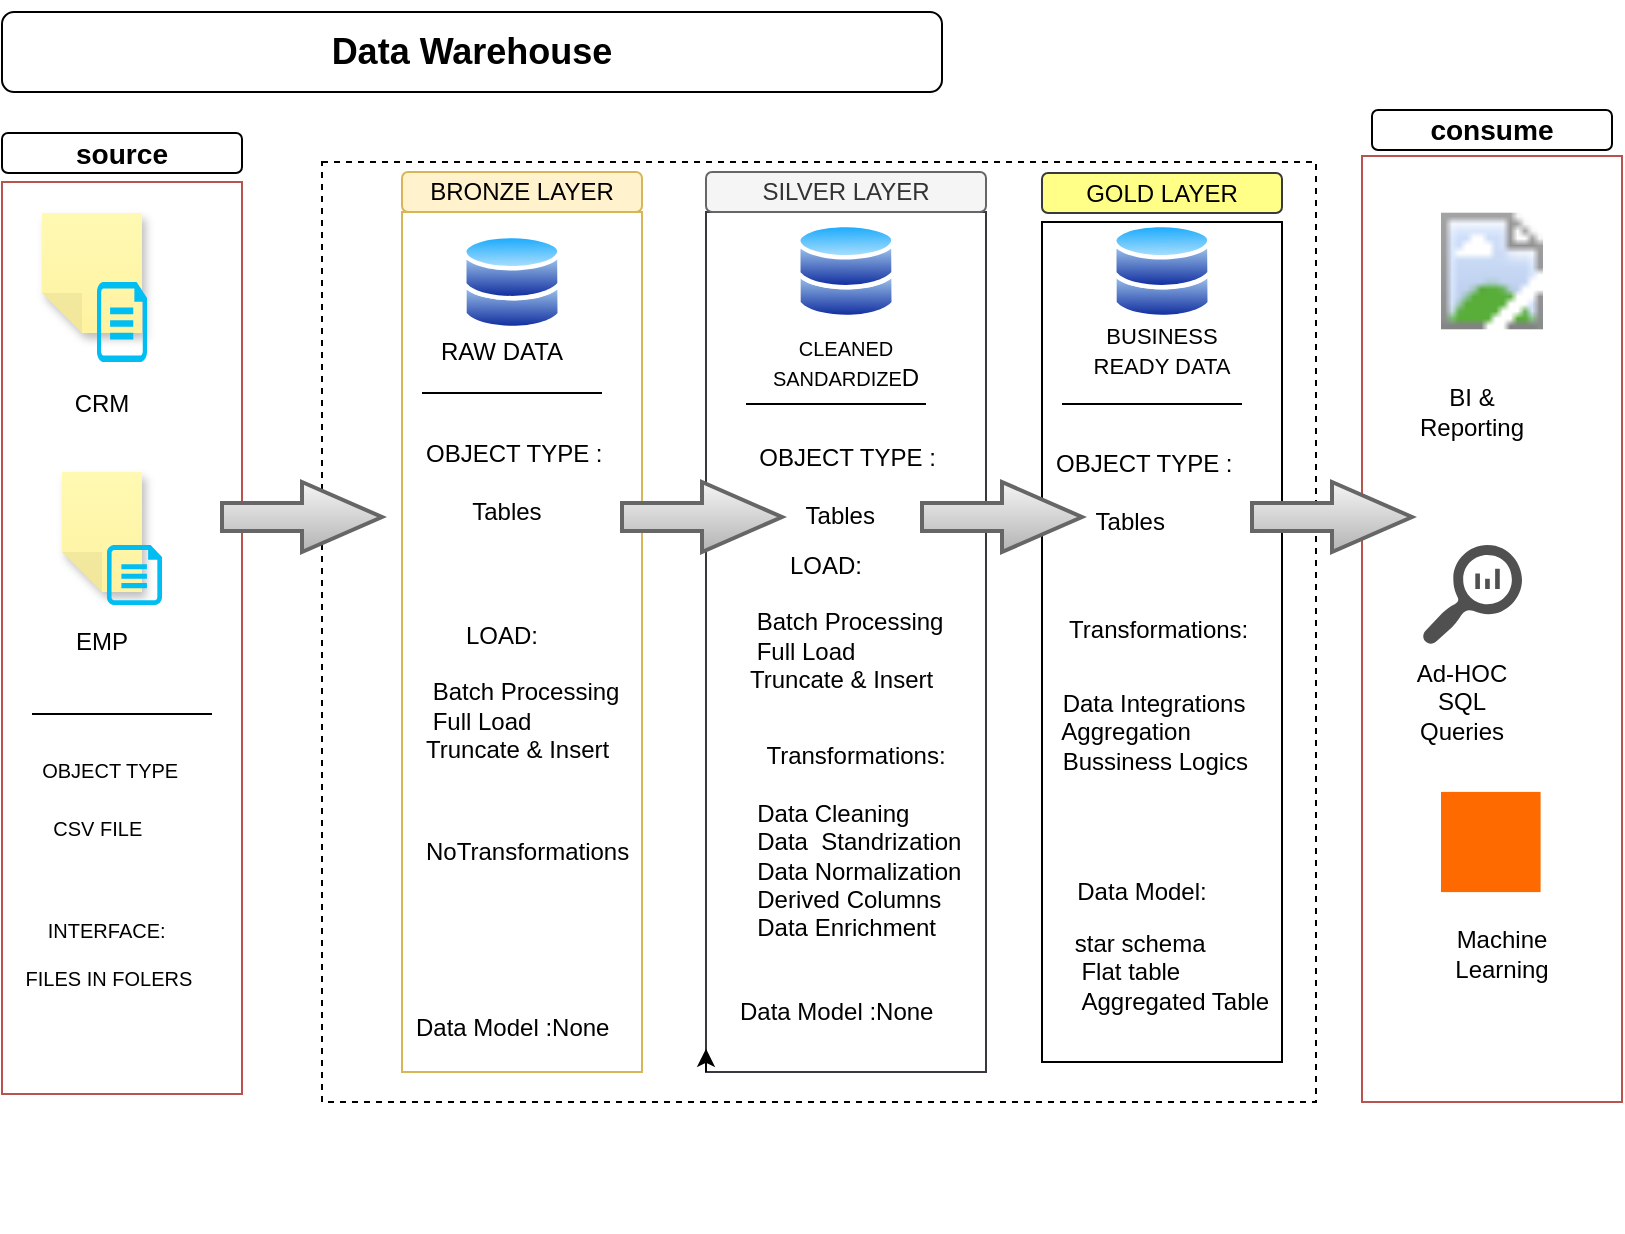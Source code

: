 <mxfile version="28.2.1">
  <diagram name="Page-1" id="6sCmCHpmXYp4_OYuZtNJ">
    <mxGraphModel dx="1163" dy="676" grid="1" gridSize="10" guides="1" tooltips="1" connect="1" arrows="1" fold="1" page="1" pageScale="1" pageWidth="827" pageHeight="1169" background="none" math="0" shadow="0">
      <root>
        <mxCell id="0" />
        <mxCell id="1" parent="0" />
        <mxCell id="tZsugNsybOohghbU5goh-2" value="" style="rounded=0;whiteSpace=wrap;html=1;fillColor=none;dashed=1;labelBackgroundColor=none;" parent="1" vertex="1">
          <mxGeometry x="330" y="100" width="497" height="470" as="geometry" />
        </mxCell>
        <mxCell id="tZsugNsybOohghbU5goh-3" value="" style="rounded=0;whiteSpace=wrap;html=1;fillColor=none;labelBackgroundColor=none;strokeColor=#b85450;" parent="1" vertex="1">
          <mxGeometry x="850" y="97" width="130" height="473" as="geometry" />
        </mxCell>
        <mxCell id="tZsugNsybOohghbU5goh-4" value="&lt;h3&gt;source&lt;/h3&gt;&lt;div&gt;&lt;/div&gt;" style="rounded=1;whiteSpace=wrap;html=1;align=center;labelBackgroundColor=none;" parent="1" vertex="1">
          <mxGeometry x="170" y="85.5" width="120" height="20" as="geometry" />
        </mxCell>
        <mxCell id="tZsugNsybOohghbU5goh-5" value="&lt;h3&gt;consume&lt;/h3&gt;" style="rounded=1;whiteSpace=wrap;html=1;labelBackgroundColor=none;" parent="1" vertex="1">
          <mxGeometry x="855" y="74" width="120" height="20" as="geometry" />
        </mxCell>
        <mxCell id="tZsugNsybOohghbU5goh-6" style="edgeStyle=orthogonalEdgeStyle;rounded=0;orthogonalLoop=1;jettySize=auto;html=1;exitX=0.5;exitY=1;exitDx=0;exitDy=0;labelBackgroundColor=none;fontColor=default;" parent="1" source="tZsugNsybOohghbU5goh-3" target="tZsugNsybOohghbU5goh-3" edge="1">
          <mxGeometry relative="1" as="geometry" />
        </mxCell>
        <mxCell id="tZsugNsybOohghbU5goh-7" value="" style="rounded=0;whiteSpace=wrap;html=1;labelBackgroundColor=none;fillColor=none;strokeColor=#d6b656;align=right;" parent="1" vertex="1">
          <mxGeometry x="370" y="125" width="120" height="430" as="geometry" />
        </mxCell>
        <mxCell id="tZsugNsybOohghbU5goh-8" value="" style="rounded=0;whiteSpace=wrap;html=1;fillColor=none;labelBackgroundColor=none;strokeColor=#36393d;" parent="1" vertex="1">
          <mxGeometry x="522" y="125" width="140" height="430" as="geometry" />
        </mxCell>
        <mxCell id="Xj7_EkZbvWYcYtQPjObU-1" value="&lt;h2&gt;Data Warehouse&lt;/h2&gt;" style="rounded=1;whiteSpace=wrap;html=1;labelBackgroundColor=none;" parent="1" vertex="1">
          <mxGeometry x="170" y="25" width="470" height="40" as="geometry" />
        </mxCell>
        <mxCell id="Xj7_EkZbvWYcYtQPjObU-2" value="BRONZE LAYER" style="rounded=1;whiteSpace=wrap;html=1;labelBackgroundColor=none;fillColor=#fff2cc;strokeColor=#d6b656;" parent="1" vertex="1">
          <mxGeometry x="370" y="105" width="120" height="20" as="geometry" />
        </mxCell>
        <mxCell id="Xj7_EkZbvWYcYtQPjObU-3" value="SILVER LAYER" style="rounded=1;whiteSpace=wrap;html=1;labelBackgroundColor=none;fillColor=#f5f5f5;fontColor=#333333;strokeColor=#666666;" parent="1" vertex="1">
          <mxGeometry x="522" y="105" width="140" height="20" as="geometry" />
        </mxCell>
        <mxCell id="Xj7_EkZbvWYcYtQPjObU-4" value="GOLD LAYER" style="rounded=1;whiteSpace=wrap;html=1;labelBackgroundColor=none;fillColor=#ffff88;strokeColor=#36393d;" parent="1" vertex="1">
          <mxGeometry x="690" y="105.5" width="120" height="20" as="geometry" />
        </mxCell>
        <mxCell id="Xj7_EkZbvWYcYtQPjObU-8" value="" style="shape=note;whiteSpace=wrap;html=1;backgroundOutline=1;fontColor=#000000;darkOpacity=0.05;fillColor=#FFF9B2;strokeColor=none;fillStyle=solid;direction=west;gradientDirection=north;gradientColor=#FFF2A1;shadow=1;size=20;pointerEvents=1;" parent="1" vertex="1">
          <mxGeometry x="200" y="255" width="40" height="60" as="geometry" />
        </mxCell>
        <mxCell id="Xj7_EkZbvWYcYtQPjObU-21" value="EMP" style="text;html=1;align=center;verticalAlign=middle;whiteSpace=wrap;rounded=0;" parent="1" vertex="1">
          <mxGeometry x="190" y="325" width="60" height="30" as="geometry" />
        </mxCell>
        <mxCell id="Xj7_EkZbvWYcYtQPjObU-22" value="" style="verticalLabelPosition=bottom;html=1;verticalAlign=top;align=center;strokeColor=none;fillColor=#00BEF2;shape=mxgraph.azure.cloud_services_configuration_file;pointerEvents=1;" parent="1" vertex="1">
          <mxGeometry x="222.5" y="291.5" width="27.5" height="30" as="geometry" />
        </mxCell>
        <mxCell id="Xj7_EkZbvWYcYtQPjObU-25" value="" style="shape=note;whiteSpace=wrap;html=1;backgroundOutline=1;fontColor=#000000;darkOpacity=0.05;fillColor=#FFF9B2;strokeColor=none;fillStyle=solid;direction=west;gradientDirection=north;gradientColor=#FFF2A1;shadow=1;size=20;pointerEvents=1;" parent="1" vertex="1">
          <mxGeometry x="190" y="125.5" width="50" height="60" as="geometry" />
        </mxCell>
        <mxCell id="Xj7_EkZbvWYcYtQPjObU-29" value="" style="verticalLabelPosition=bottom;html=1;verticalAlign=top;align=center;strokeColor=none;fillColor=#00BEF2;shape=mxgraph.azure.cloud_services_configuration_file;pointerEvents=1;" parent="1" vertex="1">
          <mxGeometry x="217.5" y="160" width="25" height="40" as="geometry" />
        </mxCell>
        <mxCell id="Xj7_EkZbvWYcYtQPjObU-31" value="CRM" style="text;html=1;align=center;verticalAlign=middle;whiteSpace=wrap;rounded=0;" parent="1" vertex="1">
          <mxGeometry x="190" y="206" width="60" height="30" as="geometry" />
        </mxCell>
        <mxCell id="Xj7_EkZbvWYcYtQPjObU-36" value="&lt;font style=&quot;font-size: 10px;&quot;&gt;&amp;nbsp; &amp;nbsp; OBJECT TYPE&amp;nbsp;&amp;nbsp;&lt;/font&gt;&lt;div&gt;&lt;span style=&quot;font-size: 10px;&quot;&gt;&lt;br&gt;&lt;/span&gt;&lt;div&gt;&lt;font style=&quot;font-size: 10px;&quot;&gt;&amp;nbsp; &amp;nbsp; &amp;nbsp; CSV FILE&lt;/font&gt;&lt;/div&gt;&lt;div&gt;&lt;font style=&quot;font-size: 10px;&quot;&gt;&amp;nbsp; &amp;nbsp; &amp;nbsp; &amp;nbsp; &amp;nbsp;&lt;/font&gt;&lt;/div&gt;&lt;/div&gt;" style="text;html=1;align=left;verticalAlign=middle;whiteSpace=wrap;rounded=0;" parent="1" vertex="1">
          <mxGeometry x="176.5" y="400" width="107" height="50" as="geometry" />
        </mxCell>
        <mxCell id="Xj7_EkZbvWYcYtQPjObU-37" value="&amp;nbsp; &amp;nbsp; &amp;nbsp;INTERFACE:&lt;div&gt;&lt;br&gt;&lt;div&gt;&amp;nbsp;FILES IN FOLERS&lt;/div&gt;&lt;/div&gt;" style="text;html=1;align=left;verticalAlign=middle;whiteSpace=wrap;rounded=0;fontSize=10;" parent="1" vertex="1">
          <mxGeometry x="176.5" y="445.5" width="120" height="100" as="geometry" />
        </mxCell>
        <mxCell id="Xj7_EkZbvWYcYtQPjObU-44" value="RAW DATA" style="text;html=1;align=center;verticalAlign=middle;whiteSpace=wrap;rounded=0;" parent="1" vertex="1">
          <mxGeometry x="380" y="174" width="80" height="41" as="geometry" />
        </mxCell>
        <mxCell id="Xj7_EkZbvWYcYtQPjObU-46" value="&lt;font style=&quot;font-size: 10px;&quot;&gt;CLEANED SANDARDIZE&lt;/font&gt;D" style="text;html=1;align=center;verticalAlign=middle;whiteSpace=wrap;rounded=0;" parent="1" vertex="1">
          <mxGeometry x="542" y="184.5" width="100" height="30" as="geometry" />
        </mxCell>
        <mxCell id="Xj7_EkZbvWYcYtQPjObU-47" value="&lt;font style=&quot;font-size: 11px;&quot;&gt;BUSINESS&lt;/font&gt;&lt;div&gt;&lt;font style=&quot;font-size: 11px;&quot;&gt;READY DATA&lt;/font&gt;&lt;/div&gt;" style="text;html=1;align=center;verticalAlign=middle;whiteSpace=wrap;rounded=0;" parent="1" vertex="1">
          <mxGeometry x="700" y="179" width="100" height="30" as="geometry" />
        </mxCell>
        <mxCell id="Xj7_EkZbvWYcYtQPjObU-49" value="&amp;nbsp; &amp;nbsp;OBJECT TYPE :&lt;div&gt;&lt;br&gt;&lt;div&gt;&amp;nbsp; &amp;nbsp; &amp;nbsp; &amp;nbsp; &amp;nbsp; Tables&lt;/div&gt;&lt;/div&gt;" style="text;html=1;align=left;verticalAlign=middle;whiteSpace=wrap;rounded=0;" parent="1" vertex="1">
          <mxGeometry x="370" y="230" width="110" height="60" as="geometry" />
        </mxCell>
        <mxCell id="Xj7_EkZbvWYcYtQPjObU-50" value="&amp;nbsp; &amp;nbsp; &amp;nbsp; &amp;nbsp; &amp;nbsp;LOAD:&lt;div&gt;&lt;br&gt;&lt;div&gt;&amp;nbsp; &amp;nbsp; Batch Processing&lt;/div&gt;&lt;div&gt;&amp;nbsp; &amp;nbsp; Full Load&lt;/div&gt;&lt;div&gt;&amp;nbsp; &amp;nbsp;Truncate &amp;amp; Insert&lt;/div&gt;&lt;/div&gt;" style="text;html=1;align=left;verticalAlign=middle;whiteSpace=wrap;rounded=0;" parent="1" vertex="1">
          <mxGeometry x="370" y="310" width="120" height="110" as="geometry" />
        </mxCell>
        <mxCell id="Xj7_EkZbvWYcYtQPjObU-51" style="edgeStyle=orthogonalEdgeStyle;rounded=0;orthogonalLoop=1;jettySize=auto;html=1;exitX=0;exitY=1;exitDx=0;exitDy=0;entryX=0;entryY=0.973;entryDx=0;entryDy=0;entryPerimeter=0;" parent="1" source="tZsugNsybOohghbU5goh-8" target="tZsugNsybOohghbU5goh-8" edge="1">
          <mxGeometry relative="1" as="geometry" />
        </mxCell>
        <mxCell id="Xj7_EkZbvWYcYtQPjObU-52" value="NoTransformations" style="text;html=1;align=left;verticalAlign=middle;whiteSpace=wrap;rounded=0;" parent="1" vertex="1">
          <mxGeometry x="380" y="430" width="70" height="30" as="geometry" />
        </mxCell>
        <mxCell id="Xj7_EkZbvWYcYtQPjObU-54" value="Data Model :None" style="text;html=1;align=left;verticalAlign=middle;whiteSpace=wrap;rounded=0;" parent="1" vertex="1">
          <mxGeometry x="375" y="430" width="110" height="205" as="geometry" />
        </mxCell>
        <mxCell id="Xj7_EkZbvWYcYtQPjObU-57" value="&amp;nbsp; &amp;nbsp;&lt;div&gt;&amp;nbsp; &amp;nbsp; &amp;nbsp;OBJECT TYPE :&lt;div&gt;&lt;br&gt;&lt;div&gt;&amp;nbsp; &amp;nbsp; &amp;nbsp; &amp;nbsp; &amp;nbsp; &amp;nbsp; Tables&lt;/div&gt;&lt;/div&gt;&lt;/div&gt;" style="text;html=1;align=left;verticalAlign=middle;whiteSpace=wrap;rounded=0;" parent="1" vertex="1">
          <mxGeometry x="530" y="240" width="110" height="30" as="geometry" />
        </mxCell>
        <mxCell id="Xj7_EkZbvWYcYtQPjObU-58" value="OBJECT TYPE :&lt;div&gt;&lt;br&gt;&lt;div&gt;&amp;nbsp; &amp;nbsp; &amp;nbsp; Tables&lt;/div&gt;&lt;/div&gt;" style="text;html=1;align=left;verticalAlign=middle;whiteSpace=wrap;rounded=0;textShadow=0;" parent="1" vertex="1">
          <mxGeometry x="695" y="250" width="110" height="30" as="geometry" />
        </mxCell>
        <mxCell id="Xj7_EkZbvWYcYtQPjObU-69" value="Data Model :None" style="text;html=1;align=left;verticalAlign=middle;whiteSpace=wrap;rounded=0;" parent="1" vertex="1">
          <mxGeometry x="537" y="510" width="120" height="30" as="geometry" />
        </mxCell>
        <mxCell id="Xj7_EkZbvWYcYtQPjObU-74" value="Transformations:&lt;div&gt;&lt;br&gt;&lt;div&gt;&lt;div style=&quot;text-align: left;&quot;&gt;&lt;span style=&quot;background-color: transparent; color: light-dark(rgb(0, 0, 0), rgb(255, 255, 255));&quot;&gt;&amp;nbsp;Data Cleaning&lt;/span&gt;&lt;/div&gt;&lt;div style=&quot;text-align: left;&quot;&gt;&amp;nbsp;Data&amp;nbsp; Standrization&lt;/div&gt;&lt;div style=&quot;text-align: left;&quot;&gt;&amp;nbsp;Data Normalization&lt;/div&gt;&lt;div style=&quot;text-align: left;&quot;&gt;&amp;nbsp;Derived Columns&lt;/div&gt;&lt;div style=&quot;text-align: left;&quot;&gt;&amp;nbsp;Data Enrichment&lt;/div&gt;&lt;/div&gt;&lt;/div&gt;" style="text;html=1;align=center;verticalAlign=middle;whiteSpace=wrap;rounded=0;" parent="1" vertex="1">
          <mxGeometry x="532" y="385" width="130" height="110" as="geometry" />
        </mxCell>
        <mxCell id="Xj7_EkZbvWYcYtQPjObU-76" value="Transformations:&amp;nbsp;" style="text;html=1;align=center;verticalAlign=middle;whiteSpace=wrap;rounded=0;" parent="1" vertex="1">
          <mxGeometry x="705" y="313.5" width="90" height="40" as="geometry" />
        </mxCell>
        <mxCell id="Xj7_EkZbvWYcYtQPjObU-77" value="&amp;nbsp; &amp;nbsp; Data Integrations&lt;div&gt;&lt;span style=&quot;background-color: transparent; color: light-dark(rgb(0, 0, 0), rgb(255, 255, 255));&quot;&gt;&amp;nbsp; &amp;nbsp; Aggregation&lt;/span&gt;&lt;/div&gt;&lt;div&gt;&lt;span style=&quot;background-color: transparent; color: light-dark(rgb(0, 0, 0), rgb(255, 255, 255));&quot;&gt;&amp;nbsp; &amp;nbsp; Bussiness Logics&lt;/span&gt;&lt;/div&gt;" style="text;html=1;align=left;verticalAlign=middle;whiteSpace=wrap;rounded=0;" parent="1" vertex="1">
          <mxGeometry x="685" y="340" width="120" height="90" as="geometry" />
        </mxCell>
        <mxCell id="guFBt7V_k81BZnWQ7l9P-1" value="Data Model:" style="text;html=1;align=center;verticalAlign=middle;whiteSpace=wrap;rounded=0;" vertex="1" parent="1">
          <mxGeometry x="685" y="420" width="110" height="90" as="geometry" />
        </mxCell>
        <mxCell id="guFBt7V_k81BZnWQ7l9P-2" value="&lt;div style=&quot;text-align: left;&quot;&gt;&lt;span style=&quot;background-color: transparent; color: light-dark(rgb(0, 0, 0), rgb(255, 255, 255));&quot;&gt;star schema&amp;nbsp;&lt;/span&gt;&lt;/div&gt;&lt;div&gt;&lt;div style=&quot;text-align: left;&quot;&gt;&lt;span style=&quot;background-color: transparent; color: light-dark(rgb(0, 0, 0), rgb(255, 255, 255));&quot;&gt;&amp;nbsp;Flat table&amp;nbsp;&lt;/span&gt;&lt;/div&gt;&lt;div&gt;&amp;nbsp;Aggregated Table&lt;/div&gt;&lt;/div&gt;" style="text;html=1;align=center;verticalAlign=middle;whiteSpace=wrap;rounded=0;" vertex="1" parent="1">
          <mxGeometry x="695" y="450" width="120" height="110" as="geometry" />
        </mxCell>
        <mxCell id="guFBt7V_k81BZnWQ7l9P-5" value="" style="line;strokeWidth=1;fillColor=none;align=left;verticalAlign=middle;spacingTop=-1;spacingLeft=3;spacingRight=3;rotatable=0;labelPosition=right;points=[];portConstraint=eastwest;strokeColor=inherit;" vertex="1" parent="1">
          <mxGeometry x="380" y="184.5" width="90" height="62" as="geometry" />
        </mxCell>
        <mxCell id="guFBt7V_k81BZnWQ7l9P-6" value="" style="line;strokeWidth=1;fillColor=none;align=left;verticalAlign=middle;spacingTop=-1;spacingLeft=3;spacingRight=3;rotatable=0;labelPosition=right;points=[];portConstraint=eastwest;strokeColor=inherit;" vertex="1" parent="1">
          <mxGeometry x="542" y="190" width="90" height="62" as="geometry" />
        </mxCell>
        <mxCell id="guFBt7V_k81BZnWQ7l9P-7" value="" style="line;strokeWidth=1;fillColor=none;align=left;verticalAlign=middle;spacingTop=-1;spacingLeft=3;spacingRight=3;rotatable=0;labelPosition=right;points=[];portConstraint=eastwest;strokeColor=inherit;" vertex="1" parent="1">
          <mxGeometry x="700" y="190" width="90" height="62" as="geometry" />
        </mxCell>
        <mxCell id="guFBt7V_k81BZnWQ7l9P-9" value="" style="line;strokeWidth=1;fillColor=none;align=left;verticalAlign=middle;spacingTop=-1;spacingLeft=3;spacingRight=3;rotatable=0;labelPosition=right;points=[];portConstraint=eastwest;strokeColor=inherit;" vertex="1" parent="1">
          <mxGeometry x="185" y="372" width="90" height="8" as="geometry" />
        </mxCell>
        <mxCell id="guFBt7V_k81BZnWQ7l9P-13" value="&amp;nbsp; &amp;nbsp; &amp;nbsp; &amp;nbsp; &amp;nbsp;LOAD:&lt;div&gt;&lt;br&gt;&lt;div&gt;&amp;nbsp; &amp;nbsp; Batch Processing&lt;/div&gt;&lt;div&gt;&amp;nbsp; &amp;nbsp; Full Load&lt;/div&gt;&lt;div&gt;&amp;nbsp; &amp;nbsp;Truncate &amp;amp; Insert&lt;/div&gt;&lt;/div&gt;" style="text;html=1;align=left;verticalAlign=middle;whiteSpace=wrap;rounded=0;" vertex="1" parent="1">
          <mxGeometry x="532" y="275" width="120" height="110" as="geometry" />
        </mxCell>
        <mxCell id="guFBt7V_k81BZnWQ7l9P-14" value="" style="image;aspect=fixed;html=1;points=[];align=center;fontSize=12;image=img/lib/azure2/power_platform/PowerBI.svg;textShadow=1;container=0;" vertex="1" parent="1">
          <mxGeometry x="889.5" y="120.5" width="51" height="68" as="geometry" />
        </mxCell>
        <mxCell id="guFBt7V_k81BZnWQ7l9P-15" value="" style="image;aspect=fixed;perimeter=ellipsePerimeter;html=1;align=center;shadow=0;dashed=0;spacingTop=3;image=img/lib/active_directory/databases.svg;" vertex="1" parent="1">
          <mxGeometry x="400" y="135.5" width="50" height="49" as="geometry" />
        </mxCell>
        <mxCell id="guFBt7V_k81BZnWQ7l9P-16" value="" style="image;aspect=fixed;perimeter=ellipsePerimeter;html=1;align=center;shadow=0;dashed=0;spacingTop=3;image=img/lib/active_directory/databases.svg;" vertex="1" parent="1">
          <mxGeometry x="725" y="130" width="50" height="49" as="geometry" />
        </mxCell>
        <mxCell id="guFBt7V_k81BZnWQ7l9P-18" style="edgeStyle=orthogonalEdgeStyle;rounded=0;orthogonalLoop=1;jettySize=auto;html=1;exitX=0.5;exitY=1;exitDx=0;exitDy=0;" edge="1" parent="1" source="Xj7_EkZbvWYcYtQPjObU-47" target="Xj7_EkZbvWYcYtQPjObU-47">
          <mxGeometry relative="1" as="geometry" />
        </mxCell>
        <mxCell id="guFBt7V_k81BZnWQ7l9P-19" value="" style="rounded=0;whiteSpace=wrap;html=1;fillColor=none;" vertex="1" parent="1">
          <mxGeometry x="690" y="130" width="120" height="420" as="geometry" />
        </mxCell>
        <mxCell id="guFBt7V_k81BZnWQ7l9P-20" value="" style="image;aspect=fixed;perimeter=ellipsePerimeter;html=1;align=center;shadow=0;dashed=0;spacingTop=3;image=img/lib/active_directory/databases.svg;" vertex="1" parent="1">
          <mxGeometry x="567" y="130" width="50" height="49" as="geometry" />
        </mxCell>
        <mxCell id="guFBt7V_k81BZnWQ7l9P-21" style="edgeStyle=orthogonalEdgeStyle;rounded=0;orthogonalLoop=1;jettySize=auto;html=1;exitX=0.5;exitY=1;exitDx=0;exitDy=0;" edge="1" parent="1" source="Xj7_EkZbvWYcYtQPjObU-46" target="Xj7_EkZbvWYcYtQPjObU-46">
          <mxGeometry relative="1" as="geometry" />
        </mxCell>
        <mxCell id="guFBt7V_k81BZnWQ7l9P-26" value="" style="rounded=0;whiteSpace=wrap;html=1;fillColor=none;strokeColor=#b85450;" vertex="1" parent="1">
          <mxGeometry x="170" y="110" width="120" height="456" as="geometry" />
        </mxCell>
        <mxCell id="guFBt7V_k81BZnWQ7l9P-32" value="" style="sketch=0;pointerEvents=1;shadow=0;dashed=0;html=1;strokeColor=none;labelPosition=center;verticalLabelPosition=bottom;verticalAlign=top;align=center;fillColor=#505050;shape=mxgraph.mscae.oms.log_search" vertex="1" parent="1">
          <mxGeometry x="880" y="291.5" width="50" height="50" as="geometry" />
        </mxCell>
        <mxCell id="guFBt7V_k81BZnWQ7l9P-34" value="" style="points=[];aspect=fixed;html=1;align=center;shadow=0;dashed=0;fillColor=#FF6A00;strokeColor=none;shape=mxgraph.alibaba_cloud.machine_learning;" vertex="1" parent="1">
          <mxGeometry x="889.5" y="414.95" width="49.8" height="50.1" as="geometry" />
        </mxCell>
        <mxCell id="guFBt7V_k81BZnWQ7l9P-35" value="BI &amp;amp; Reporting" style="text;html=1;align=center;verticalAlign=middle;whiteSpace=wrap;rounded=0;" vertex="1" parent="1">
          <mxGeometry x="875" y="210" width="60" height="30" as="geometry" />
        </mxCell>
        <mxCell id="guFBt7V_k81BZnWQ7l9P-36" value="Ad-HOC&lt;div&gt;SQL Queries&lt;/div&gt;" style="text;html=1;align=center;verticalAlign=middle;whiteSpace=wrap;rounded=0;" vertex="1" parent="1">
          <mxGeometry x="870" y="355" width="60" height="30" as="geometry" />
        </mxCell>
        <mxCell id="guFBt7V_k81BZnWQ7l9P-37" value="Machine Learning" style="text;html=1;align=center;verticalAlign=middle;whiteSpace=wrap;rounded=0;" vertex="1" parent="1">
          <mxGeometry x="889.5" y="480.5" width="60" height="30" as="geometry" />
        </mxCell>
        <mxCell id="guFBt7V_k81BZnWQ7l9P-42" value="" style="verticalLabelPosition=bottom;verticalAlign=top;html=1;strokeWidth=2;shape=mxgraph.arrows2.arrow;dy=0.6;dx=40;notch=0;fillColor=#f5f5f5;strokeColor=#666666;gradientColor=#b3b3b3;" vertex="1" parent="1">
          <mxGeometry x="280" y="260" width="80" height="35" as="geometry" />
        </mxCell>
        <mxCell id="guFBt7V_k81BZnWQ7l9P-43" value="" style="verticalLabelPosition=bottom;verticalAlign=top;html=1;strokeWidth=2;shape=mxgraph.arrows2.arrow;dy=0.6;dx=40;notch=0;fillColor=#f5f5f5;strokeColor=#666666;gradientColor=#b3b3b3;" vertex="1" parent="1">
          <mxGeometry x="480" y="260" width="80" height="35" as="geometry" />
        </mxCell>
        <mxCell id="guFBt7V_k81BZnWQ7l9P-44" value="" style="verticalLabelPosition=bottom;verticalAlign=top;html=1;strokeWidth=2;shape=mxgraph.arrows2.arrow;dy=0.6;dx=40;notch=0;fillColor=#f5f5f5;strokeColor=#666666;gradientColor=#b3b3b3;" vertex="1" parent="1">
          <mxGeometry x="630" y="260" width="80" height="35" as="geometry" />
        </mxCell>
        <mxCell id="guFBt7V_k81BZnWQ7l9P-45" value="" style="verticalLabelPosition=bottom;verticalAlign=top;html=1;strokeWidth=2;shape=mxgraph.arrows2.arrow;dy=0.6;dx=40;notch=0;fillColor=#f5f5f5;gradientColor=#b3b3b3;strokeColor=#666666;" vertex="1" parent="1">
          <mxGeometry x="795" y="260" width="80" height="35" as="geometry" />
        </mxCell>
      </root>
    </mxGraphModel>
  </diagram>
</mxfile>
